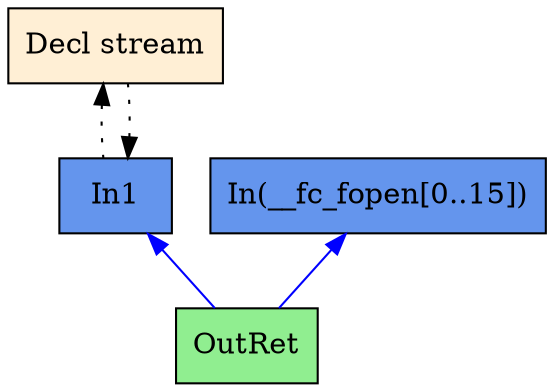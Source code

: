 digraph G {
  rankdir=TB;
  node [style="filled", ];
  19 [label="Decl stream", fillcolor="#FFEFD5", shape=box, ];
  20 [label="In1", fillcolor="#6495ED", shape=box, ];
  21 [label="OutRet", fillcolor="#90EE90", shape=box, ];
  22 [label="In(__fc_fopen[0..15])", fillcolor="#6495ED", shape=box, ];
  
  
  edge [dir=back, ];
  20 -> 19 [color="#000000", style="dotted", ];
  19 -> 20 [color="#000000", style="dotted", ];
  20 -> 21 [color="#0000FF", ];
  22 -> 21 [color="#0000FF", ];
  
  }
